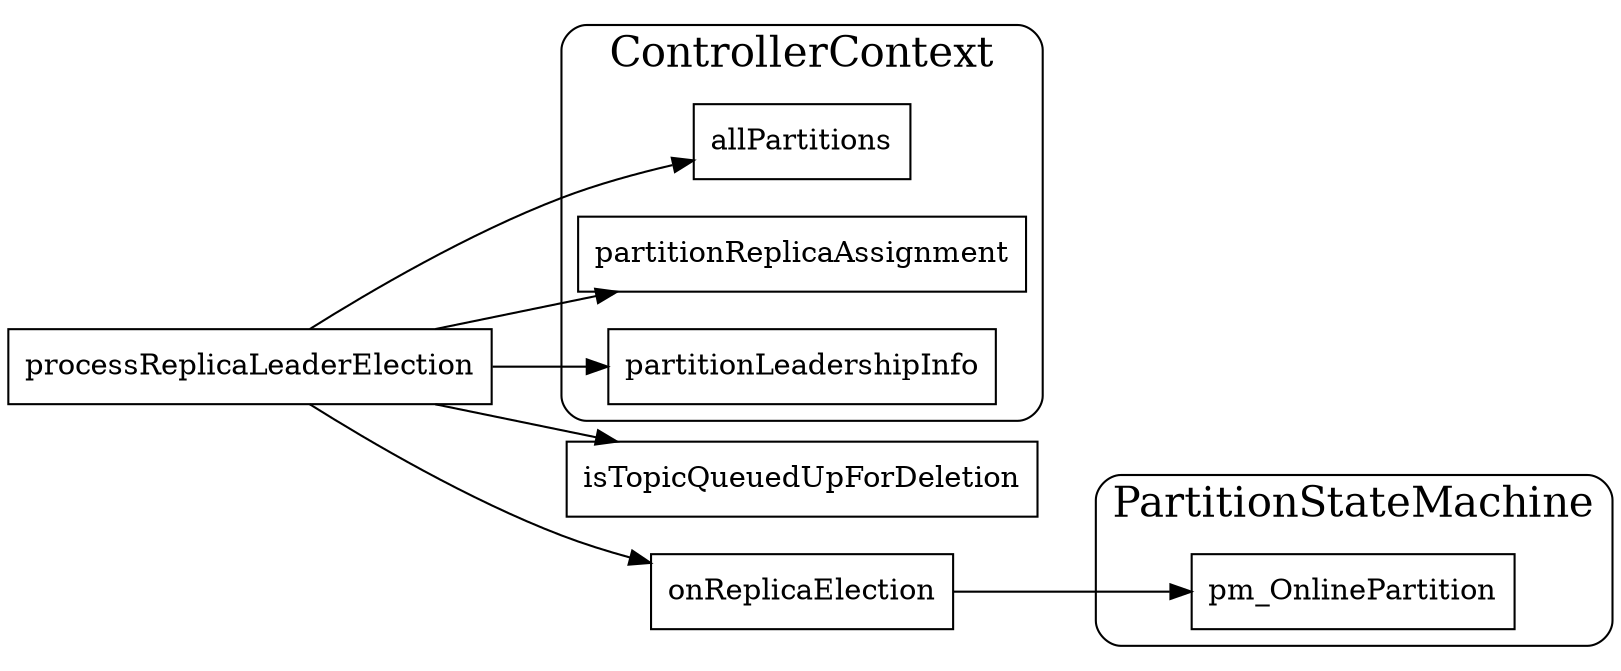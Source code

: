 digraph replicaLeaderElection {
  node[shape=box;];
  newrank=true;
  rankdir=LR;

  subgraph cluster_ControllerContext {
    graph[label="ControllerContext";fontsize=20;style=rounded];
    allPartitions;
    partitionReplicaAssignment;
    partitionLeadershipInfo;
  };
  subgraph cluster_PartitionStateMachine {
    graph[label="PartitionStateMachine";fontsize=20;style=rounded];
    pm_OnlinePartition;
  };

  processReplicaLeaderElection -> {
    allPartitions;
    isTopicQueuedUpForDeletion;
    partitionReplicaAssignment;
    partitionLeadershipInfo;
    onReplicaElection;
  }

  onReplicaElection -> {
    pm_OnlinePartition;
  }
}

